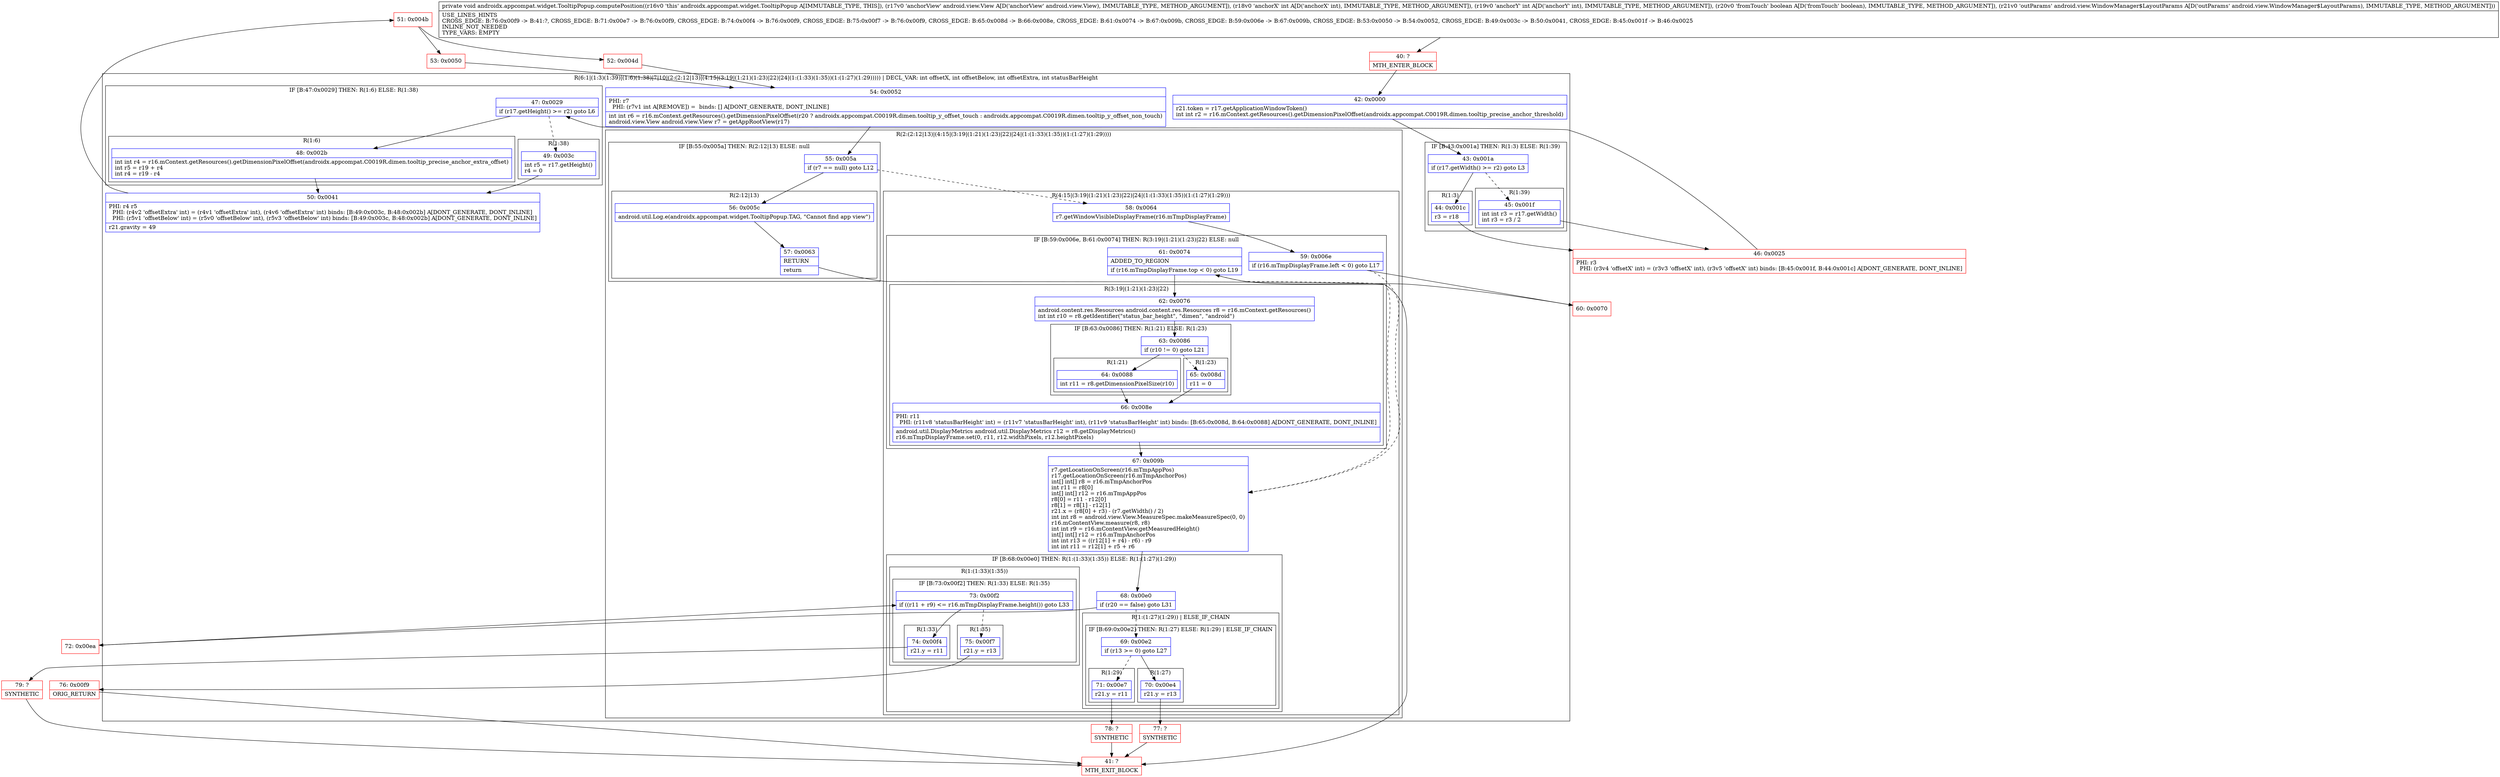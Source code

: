 digraph "CFG forandroidx.appcompat.widget.TooltipPopup.computePosition(Landroid\/view\/View;IIZLandroid\/view\/WindowManager$LayoutParams;)V" {
subgraph cluster_Region_100605834 {
label = "R(6:1|(1:3)(1:39)|(1:6)(1:38)|7|10|(2:(2:12|13)|(4:15|(3:19|(1:21)(1:23)|22)|24|(1:(1:33)(1:35))(1:(1:27)(1:29))))) | DECL_VAR: int offsetX, int offsetBelow, int offsetExtra, int statusBarHeight\l";
node [shape=record,color=blue];
Node_42 [shape=record,label="{42\:\ 0x0000|r21.token = r17.getApplicationWindowToken()\lint int r2 = r16.mContext.getResources().getDimensionPixelOffset(androidx.appcompat.C0019R.dimen.tooltip_precise_anchor_threshold)\l}"];
subgraph cluster_IfRegion_811010884 {
label = "IF [B:43:0x001a] THEN: R(1:3) ELSE: R(1:39)";
node [shape=record,color=blue];
Node_43 [shape=record,label="{43\:\ 0x001a|if (r17.getWidth() \>= r2) goto L3\l}"];
subgraph cluster_Region_503934464 {
label = "R(1:3)";
node [shape=record,color=blue];
Node_44 [shape=record,label="{44\:\ 0x001c|r3 = r18\l}"];
}
subgraph cluster_Region_1668759211 {
label = "R(1:39)";
node [shape=record,color=blue];
Node_45 [shape=record,label="{45\:\ 0x001f|int int r3 = r17.getWidth()\lint r3 = r3 \/ 2\l}"];
}
}
subgraph cluster_IfRegion_1113275516 {
label = "IF [B:47:0x0029] THEN: R(1:6) ELSE: R(1:38)";
node [shape=record,color=blue];
Node_47 [shape=record,label="{47\:\ 0x0029|if (r17.getHeight() \>= r2) goto L6\l}"];
subgraph cluster_Region_221195727 {
label = "R(1:6)";
node [shape=record,color=blue];
Node_48 [shape=record,label="{48\:\ 0x002b|int int r4 = r16.mContext.getResources().getDimensionPixelOffset(androidx.appcompat.C0019R.dimen.tooltip_precise_anchor_extra_offset)\lint r5 = r19 + r4\lint r4 = r19 \- r4\l}"];
}
subgraph cluster_Region_369908654 {
label = "R(1:38)";
node [shape=record,color=blue];
Node_49 [shape=record,label="{49\:\ 0x003c|int r5 = r17.getHeight()\lr4 = 0\l}"];
}
}
Node_50 [shape=record,label="{50\:\ 0x0041|PHI: r4 r5 \l  PHI: (r4v2 'offsetExtra' int) = (r4v1 'offsetExtra' int), (r4v6 'offsetExtra' int) binds: [B:49:0x003c, B:48:0x002b] A[DONT_GENERATE, DONT_INLINE]\l  PHI: (r5v1 'offsetBelow' int) = (r5v0 'offsetBelow' int), (r5v3 'offsetBelow' int) binds: [B:49:0x003c, B:48:0x002b] A[DONT_GENERATE, DONT_INLINE]\l|r21.gravity = 49\l}"];
Node_54 [shape=record,label="{54\:\ 0x0052|PHI: r7 \l  PHI: (r7v1 int A[REMOVE]) =  binds: [] A[DONT_GENERATE, DONT_INLINE]\l|int int r6 = r16.mContext.getResources().getDimensionPixelOffset(r20 ? androidx.appcompat.C0019R.dimen.tooltip_y_offset_touch : androidx.appcompat.C0019R.dimen.tooltip_y_offset_non_touch)\landroid.view.View android.view.View r7 = getAppRootView(r17)\l}"];
subgraph cluster_Region_342583581 {
label = "R(2:(2:12|13)|(4:15|(3:19|(1:21)(1:23)|22)|24|(1:(1:33)(1:35))(1:(1:27)(1:29))))";
node [shape=record,color=blue];
subgraph cluster_IfRegion_39572791 {
label = "IF [B:55:0x005a] THEN: R(2:12|13) ELSE: null";
node [shape=record,color=blue];
Node_55 [shape=record,label="{55\:\ 0x005a|if (r7 == null) goto L12\l}"];
subgraph cluster_Region_2033598417 {
label = "R(2:12|13)";
node [shape=record,color=blue];
Node_56 [shape=record,label="{56\:\ 0x005c|android.util.Log.e(androidx.appcompat.widget.TooltipPopup.TAG, \"Cannot find app view\")\l}"];
Node_57 [shape=record,label="{57\:\ 0x0063|RETURN\l|return\l}"];
}
}
subgraph cluster_Region_1475856551 {
label = "R(4:15|(3:19|(1:21)(1:23)|22)|24|(1:(1:33)(1:35))(1:(1:27)(1:29)))";
node [shape=record,color=blue];
Node_58 [shape=record,label="{58\:\ 0x0064|r7.getWindowVisibleDisplayFrame(r16.mTmpDisplayFrame)\l}"];
subgraph cluster_IfRegion_1731203025 {
label = "IF [B:59:0x006e, B:61:0x0074] THEN: R(3:19|(1:21)(1:23)|22) ELSE: null";
node [shape=record,color=blue];
Node_59 [shape=record,label="{59\:\ 0x006e|if (r16.mTmpDisplayFrame.left \< 0) goto L17\l}"];
Node_61 [shape=record,label="{61\:\ 0x0074|ADDED_TO_REGION\l|if (r16.mTmpDisplayFrame.top \< 0) goto L19\l}"];
subgraph cluster_Region_62945208 {
label = "R(3:19|(1:21)(1:23)|22)";
node [shape=record,color=blue];
Node_62 [shape=record,label="{62\:\ 0x0076|android.content.res.Resources android.content.res.Resources r8 = r16.mContext.getResources()\lint int r10 = r8.getIdentifier(\"status_bar_height\", \"dimen\", \"android\")\l}"];
subgraph cluster_IfRegion_930469619 {
label = "IF [B:63:0x0086] THEN: R(1:21) ELSE: R(1:23)";
node [shape=record,color=blue];
Node_63 [shape=record,label="{63\:\ 0x0086|if (r10 != 0) goto L21\l}"];
subgraph cluster_Region_1125273855 {
label = "R(1:21)";
node [shape=record,color=blue];
Node_64 [shape=record,label="{64\:\ 0x0088|int r11 = r8.getDimensionPixelSize(r10)\l}"];
}
subgraph cluster_Region_1907525976 {
label = "R(1:23)";
node [shape=record,color=blue];
Node_65 [shape=record,label="{65\:\ 0x008d|r11 = 0\l}"];
}
}
Node_66 [shape=record,label="{66\:\ 0x008e|PHI: r11 \l  PHI: (r11v8 'statusBarHeight' int) = (r11v7 'statusBarHeight' int), (r11v9 'statusBarHeight' int) binds: [B:65:0x008d, B:64:0x0088] A[DONT_GENERATE, DONT_INLINE]\l|android.util.DisplayMetrics android.util.DisplayMetrics r12 = r8.getDisplayMetrics()\lr16.mTmpDisplayFrame.set(0, r11, r12.widthPixels, r12.heightPixels)\l}"];
}
}
Node_67 [shape=record,label="{67\:\ 0x009b|r7.getLocationOnScreen(r16.mTmpAppPos)\lr17.getLocationOnScreen(r16.mTmpAnchorPos)\lint[] int[] r8 = r16.mTmpAnchorPos\lint r11 = r8[0]\lint[] int[] r12 = r16.mTmpAppPos\lr8[0] = r11 \- r12[0]\lr8[1] = r8[1] \- r12[1]\lr21.x = (r8[0] + r3) \- (r7.getWidth() \/ 2)\lint int r8 = android.view.View.MeasureSpec.makeMeasureSpec(0, 0)\lr16.mContentView.measure(r8, r8)\lint int r9 = r16.mContentView.getMeasuredHeight()\lint[] int[] r12 = r16.mTmpAnchorPos\lint int r13 = ((r12[1] + r4) \- r6) \- r9\lint int r11 = r12[1] + r5 + r6\l}"];
subgraph cluster_IfRegion_177304545 {
label = "IF [B:68:0x00e0] THEN: R(1:(1:33)(1:35)) ELSE: R(1:(1:27)(1:29))";
node [shape=record,color=blue];
Node_68 [shape=record,label="{68\:\ 0x00e0|if (r20 == false) goto L31\l}"];
subgraph cluster_Region_1174257711 {
label = "R(1:(1:33)(1:35))";
node [shape=record,color=blue];
subgraph cluster_IfRegion_1987985401 {
label = "IF [B:73:0x00f2] THEN: R(1:33) ELSE: R(1:35)";
node [shape=record,color=blue];
Node_73 [shape=record,label="{73\:\ 0x00f2|if ((r11 + r9) \<= r16.mTmpDisplayFrame.height()) goto L33\l}"];
subgraph cluster_Region_817399155 {
label = "R(1:33)";
node [shape=record,color=blue];
Node_74 [shape=record,label="{74\:\ 0x00f4|r21.y = r11\l}"];
}
subgraph cluster_Region_38479276 {
label = "R(1:35)";
node [shape=record,color=blue];
Node_75 [shape=record,label="{75\:\ 0x00f7|r21.y = r13\l}"];
}
}
}
subgraph cluster_Region_226338806 {
label = "R(1:(1:27)(1:29)) | ELSE_IF_CHAIN\l";
node [shape=record,color=blue];
subgraph cluster_IfRegion_1796237234 {
label = "IF [B:69:0x00e2] THEN: R(1:27) ELSE: R(1:29) | ELSE_IF_CHAIN\l";
node [shape=record,color=blue];
Node_69 [shape=record,label="{69\:\ 0x00e2|if (r13 \>= 0) goto L27\l}"];
subgraph cluster_Region_935257482 {
label = "R(1:27)";
node [shape=record,color=blue];
Node_70 [shape=record,label="{70\:\ 0x00e4|r21.y = r13\l}"];
}
subgraph cluster_Region_1803919501 {
label = "R(1:29)";
node [shape=record,color=blue];
Node_71 [shape=record,label="{71\:\ 0x00e7|r21.y = r11\l}"];
}
}
}
}
}
}
}
Node_40 [shape=record,color=red,label="{40\:\ ?|MTH_ENTER_BLOCK\l}"];
Node_46 [shape=record,color=red,label="{46\:\ 0x0025|PHI: r3 \l  PHI: (r3v4 'offsetX' int) = (r3v3 'offsetX' int), (r3v5 'offsetX' int) binds: [B:45:0x001f, B:44:0x001c] A[DONT_GENERATE, DONT_INLINE]\l}"];
Node_51 [shape=record,color=red,label="{51\:\ 0x004b}"];
Node_52 [shape=record,color=red,label="{52\:\ 0x004d}"];
Node_41 [shape=record,color=red,label="{41\:\ ?|MTH_EXIT_BLOCK\l}"];
Node_60 [shape=record,color=red,label="{60\:\ 0x0070}"];
Node_77 [shape=record,color=red,label="{77\:\ ?|SYNTHETIC\l}"];
Node_78 [shape=record,color=red,label="{78\:\ ?|SYNTHETIC\l}"];
Node_72 [shape=record,color=red,label="{72\:\ 0x00ea}"];
Node_79 [shape=record,color=red,label="{79\:\ ?|SYNTHETIC\l}"];
Node_76 [shape=record,color=red,label="{76\:\ 0x00f9|ORIG_RETURN\l}"];
Node_53 [shape=record,color=red,label="{53\:\ 0x0050}"];
MethodNode[shape=record,label="{private void androidx.appcompat.widget.TooltipPopup.computePosition((r16v0 'this' androidx.appcompat.widget.TooltipPopup A[IMMUTABLE_TYPE, THIS]), (r17v0 'anchorView' android.view.View A[D('anchorView' android.view.View), IMMUTABLE_TYPE, METHOD_ARGUMENT]), (r18v0 'anchorX' int A[D('anchorX' int), IMMUTABLE_TYPE, METHOD_ARGUMENT]), (r19v0 'anchorY' int A[D('anchorY' int), IMMUTABLE_TYPE, METHOD_ARGUMENT]), (r20v0 'fromTouch' boolean A[D('fromTouch' boolean), IMMUTABLE_TYPE, METHOD_ARGUMENT]), (r21v0 'outParams' android.view.WindowManager$LayoutParams A[D('outParams' android.view.WindowManager$LayoutParams), IMMUTABLE_TYPE, METHOD_ARGUMENT]))  | USE_LINES_HINTS\lCROSS_EDGE: B:76:0x00f9 \-\> B:41:?, CROSS_EDGE: B:71:0x00e7 \-\> B:76:0x00f9, CROSS_EDGE: B:74:0x00f4 \-\> B:76:0x00f9, CROSS_EDGE: B:75:0x00f7 \-\> B:76:0x00f9, CROSS_EDGE: B:65:0x008d \-\> B:66:0x008e, CROSS_EDGE: B:61:0x0074 \-\> B:67:0x009b, CROSS_EDGE: B:59:0x006e \-\> B:67:0x009b, CROSS_EDGE: B:53:0x0050 \-\> B:54:0x0052, CROSS_EDGE: B:49:0x003c \-\> B:50:0x0041, CROSS_EDGE: B:45:0x001f \-\> B:46:0x0025\lINLINE_NOT_NEEDED\lTYPE_VARS: EMPTY\l}"];
MethodNode -> Node_40;Node_42 -> Node_43;
Node_43 -> Node_44;
Node_43 -> Node_45[style=dashed];
Node_44 -> Node_46;
Node_45 -> Node_46;
Node_47 -> Node_48;
Node_47 -> Node_49[style=dashed];
Node_48 -> Node_50;
Node_49 -> Node_50;
Node_50 -> Node_51;
Node_54 -> Node_55;
Node_55 -> Node_56;
Node_55 -> Node_58[style=dashed];
Node_56 -> Node_57;
Node_57 -> Node_41;
Node_58 -> Node_59;
Node_59 -> Node_60;
Node_59 -> Node_67[style=dashed];
Node_61 -> Node_62;
Node_61 -> Node_67[style=dashed];
Node_62 -> Node_63;
Node_63 -> Node_64;
Node_63 -> Node_65[style=dashed];
Node_64 -> Node_66;
Node_65 -> Node_66;
Node_66 -> Node_67;
Node_67 -> Node_68;
Node_68 -> Node_69[style=dashed];
Node_68 -> Node_72;
Node_73 -> Node_74;
Node_73 -> Node_75[style=dashed];
Node_74 -> Node_79;
Node_75 -> Node_76;
Node_69 -> Node_70;
Node_69 -> Node_71[style=dashed];
Node_70 -> Node_77;
Node_71 -> Node_78;
Node_40 -> Node_42;
Node_46 -> Node_47;
Node_51 -> Node_52;
Node_51 -> Node_53;
Node_52 -> Node_54;
Node_60 -> Node_61;
Node_77 -> Node_41;
Node_78 -> Node_41;
Node_72 -> Node_73;
Node_79 -> Node_41;
Node_76 -> Node_41;
Node_53 -> Node_54;
}

